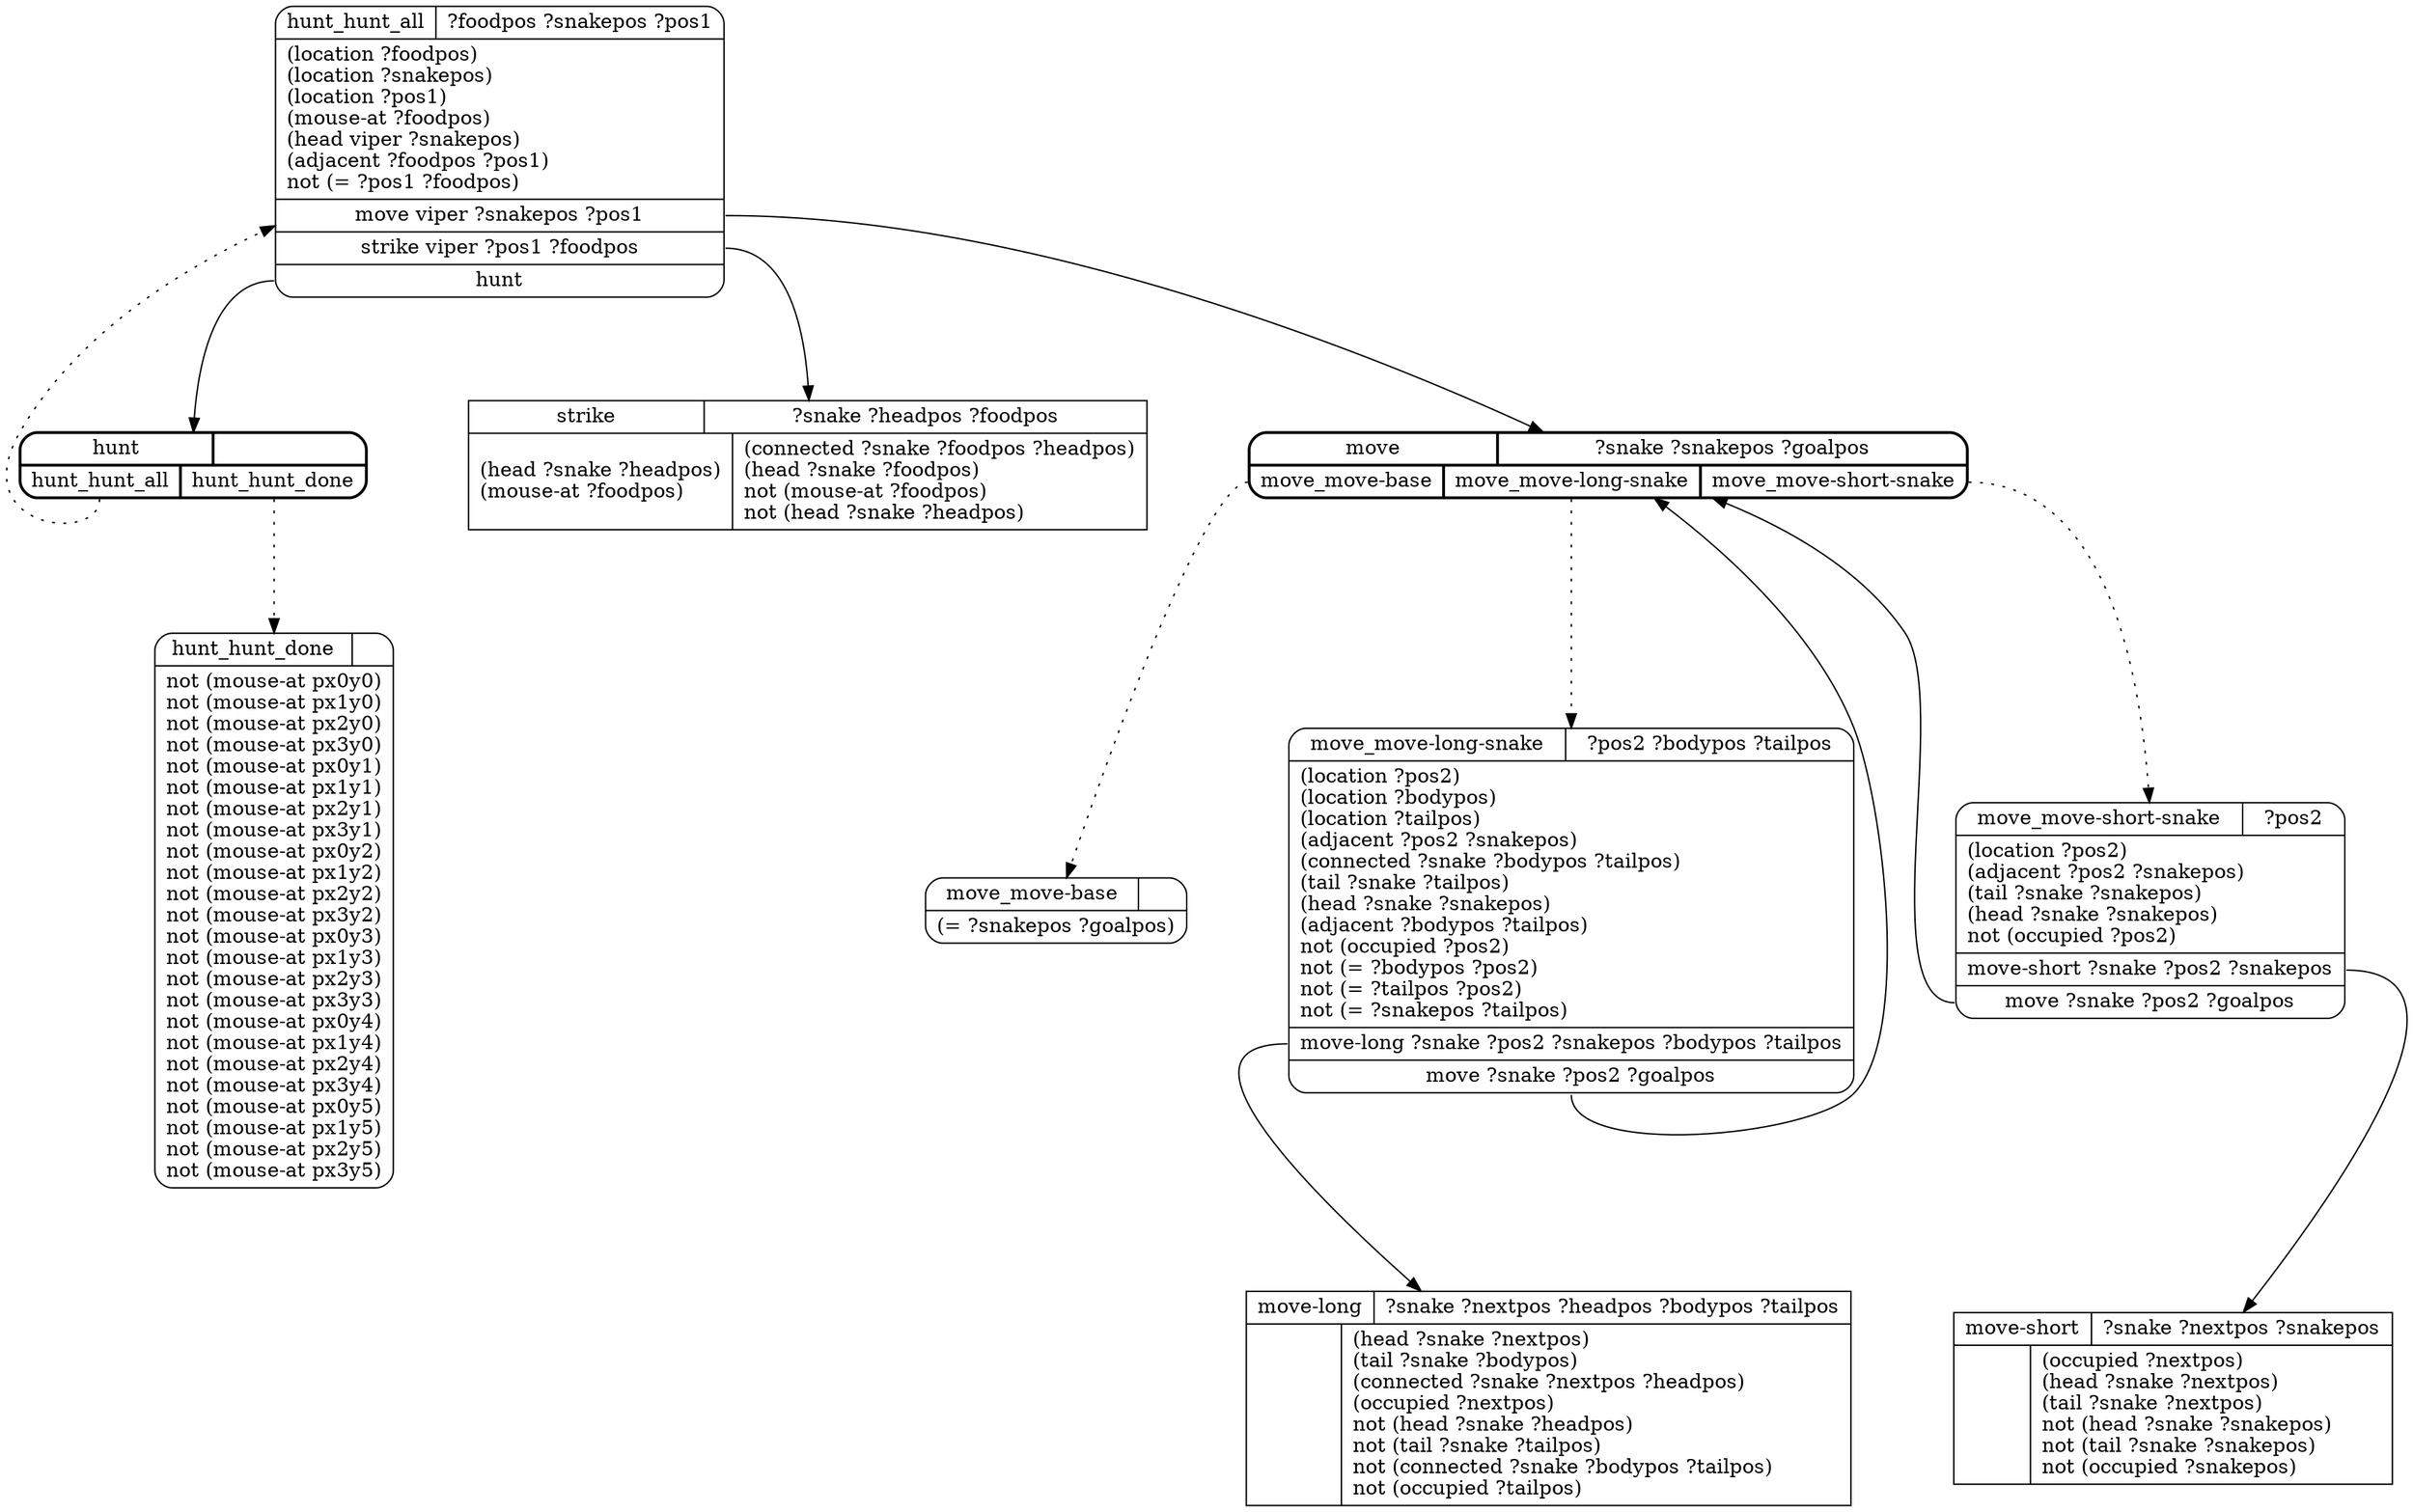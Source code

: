 // Generated by Hype
digraph "snake" {
  nodesep=1
  ranksep=1
  // Operators
  "strike" [
    shape=record
    label="{{strike|?snake ?headpos ?foodpos}|{(head ?snake ?headpos)\l(mouse-at ?foodpos)\l|(connected ?snake ?foodpos ?headpos)\l(head ?snake ?foodpos)\lnot (mouse-at ?foodpos)\lnot (head ?snake ?headpos)\l}}"
  ]
  "move-short" [
    shape=record
    label="{{move-short|?snake ?nextpos ?snakepos}|{|(occupied ?nextpos)\l(head ?snake ?nextpos)\l(tail ?snake ?nextpos)\lnot (head ?snake ?snakepos)\lnot (tail ?snake ?snakepos)\lnot (occupied ?snakepos)\l}}"
  ]
  "move-long" [
    shape=record
    label="{{move-long|?snake ?nextpos ?headpos ?bodypos ?tailpos}|{|(head ?snake ?nextpos)\l(tail ?snake ?bodypos)\l(connected ?snake ?nextpos ?headpos)\l(occupied ?nextpos)\lnot (head ?snake ?headpos)\lnot (tail ?snake ?tailpos)\lnot (connected ?snake ?bodypos ?tailpos)\lnot (occupied ?tailpos)\l}}"
  ]
  // Methods
  "hunt" [
    shape=Mrecord
    style=bold
    label="{{hunt|}|{<n0>hunt_hunt_all|<n1>hunt_hunt_done}}"
  ]
  "label_hunt_hunt_all" [
    shape=Mrecord
    label="{{hunt_hunt_all|?foodpos ?snakepos ?pos1}|(location ?foodpos)\l(location ?snakepos)\l(location ?pos1)\l(mouse-at ?foodpos)\l(head viper ?snakepos)\l(adjacent ?foodpos ?pos1)\lnot (= ?pos1 ?foodpos)\l|<n0>move viper ?snakepos ?pos1|<n1>strike viper ?pos1 ?foodpos|<n2>hunt}"
  ]
  "hunt":n0 -> "label_hunt_hunt_all" [style=dotted]
  "label_hunt_hunt_all":n0 -> "move"
  "label_hunt_hunt_all":n1 -> "strike"
  "label_hunt_hunt_all":n2 -> "hunt"
  "label_hunt_hunt_done" [
    shape=Mrecord
    label="{{hunt_hunt_done|}|not (mouse-at px0y0)\lnot (mouse-at px1y0)\lnot (mouse-at px2y0)\lnot (mouse-at px3y0)\lnot (mouse-at px0y1)\lnot (mouse-at px1y1)\lnot (mouse-at px2y1)\lnot (mouse-at px3y1)\lnot (mouse-at px0y2)\lnot (mouse-at px1y2)\lnot (mouse-at px2y2)\lnot (mouse-at px3y2)\lnot (mouse-at px0y3)\lnot (mouse-at px1y3)\lnot (mouse-at px2y3)\lnot (mouse-at px3y3)\lnot (mouse-at px0y4)\lnot (mouse-at px1y4)\lnot (mouse-at px2y4)\lnot (mouse-at px3y4)\lnot (mouse-at px0y5)\lnot (mouse-at px1y5)\lnot (mouse-at px2y5)\lnot (mouse-at px3y5)\l}"
  ]
  "hunt":n1 -> "label_hunt_hunt_done" [style=dotted]
  "move" [
    shape=Mrecord
    style=bold
    label="{{move|?snake ?snakepos ?goalpos}|{<n0>move_move-base|<n1>move_move-long-snake|<n2>move_move-short-snake}}"
  ]
  "label_move_move-base" [
    shape=Mrecord
    label="{{move_move-base|}|(= ?snakepos ?goalpos)\l}"
  ]
  "move":n0 -> "label_move_move-base" [style=dotted]
  "label_move_move-long-snake" [
    shape=Mrecord
    label="{{move_move-long-snake|?pos2 ?bodypos ?tailpos}|(location ?pos2)\l(location ?bodypos)\l(location ?tailpos)\l(adjacent ?pos2 ?snakepos)\l(connected ?snake ?bodypos ?tailpos)\l(tail ?snake ?tailpos)\l(head ?snake ?snakepos)\l(adjacent ?bodypos ?tailpos)\lnot (occupied ?pos2)\lnot (= ?bodypos ?pos2)\lnot (= ?tailpos ?pos2)\lnot (= ?snakepos ?tailpos)\l|<n0>move-long ?snake ?pos2 ?snakepos ?bodypos ?tailpos|<n1>move ?snake ?pos2 ?goalpos}"
  ]
  "move":n1 -> "label_move_move-long-snake" [style=dotted]
  "label_move_move-long-snake":n0 -> "move-long"
  "label_move_move-long-snake":n1 -> "move"
  "label_move_move-short-snake" [
    shape=Mrecord
    label="{{move_move-short-snake|?pos2}|(location ?pos2)\l(adjacent ?pos2 ?snakepos)\l(tail ?snake ?snakepos)\l(head ?snake ?snakepos)\lnot (occupied ?pos2)\l|<n0>move-short ?snake ?pos2 ?snakepos|<n1>move ?snake ?pos2 ?goalpos}"
  ]
  "move":n2 -> "label_move_move-short-snake" [style=dotted]
  "label_move_move-short-snake":n0 -> "move-short"
  "label_move_move-short-snake":n1 -> "move"
}